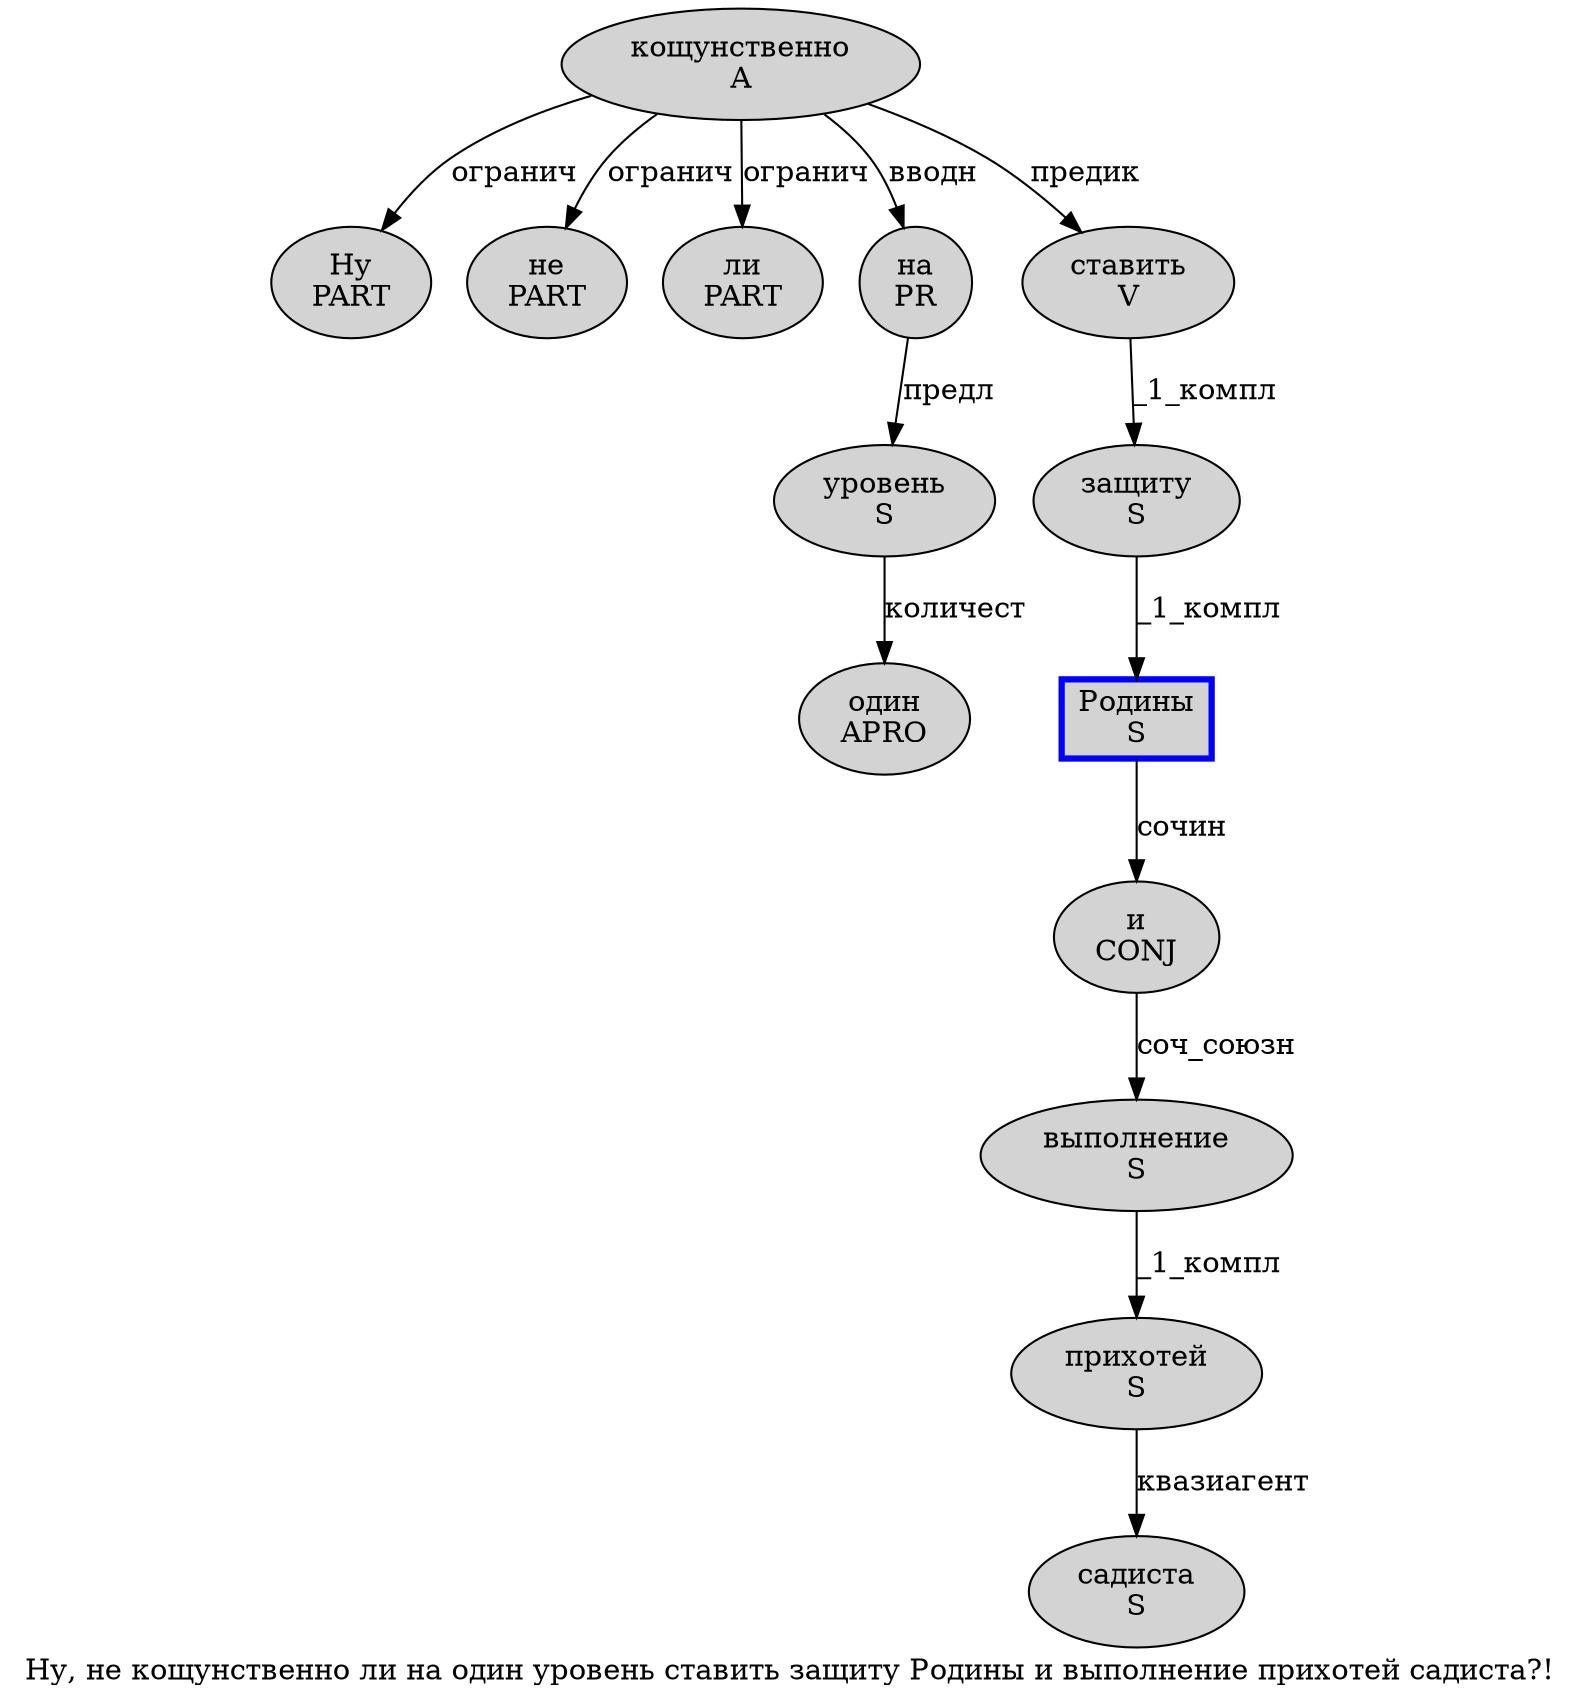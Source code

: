 digraph SENTENCE_3320 {
	graph [label="Ну, не кощунственно ли на один уровень ставить защиту Родины и выполнение прихотей садиста?!"]
	node [style=filled]
		0 [label="Ну
PART" color="" fillcolor=lightgray penwidth=1 shape=ellipse]
		2 [label="не
PART" color="" fillcolor=lightgray penwidth=1 shape=ellipse]
		3 [label="кощунственно
A" color="" fillcolor=lightgray penwidth=1 shape=ellipse]
		4 [label="ли
PART" color="" fillcolor=lightgray penwidth=1 shape=ellipse]
		5 [label="на
PR" color="" fillcolor=lightgray penwidth=1 shape=ellipse]
		6 [label="один
APRO" color="" fillcolor=lightgray penwidth=1 shape=ellipse]
		7 [label="уровень
S" color="" fillcolor=lightgray penwidth=1 shape=ellipse]
		8 [label="ставить
V" color="" fillcolor=lightgray penwidth=1 shape=ellipse]
		9 [label="защиту
S" color="" fillcolor=lightgray penwidth=1 shape=ellipse]
		10 [label="Родины
S" color=blue fillcolor=lightgray penwidth=3 shape=box]
		11 [label="и
CONJ" color="" fillcolor=lightgray penwidth=1 shape=ellipse]
		12 [label="выполнение
S" color="" fillcolor=lightgray penwidth=1 shape=ellipse]
		13 [label="прихотей
S" color="" fillcolor=lightgray penwidth=1 shape=ellipse]
		14 [label="садиста
S" color="" fillcolor=lightgray penwidth=1 shape=ellipse]
			12 -> 13 [label="_1_компл"]
			7 -> 6 [label="количест"]
			11 -> 12 [label="соч_союзн"]
			10 -> 11 [label="сочин"]
			5 -> 7 [label="предл"]
			9 -> 10 [label="_1_компл"]
			3 -> 0 [label="огранич"]
			3 -> 2 [label="огранич"]
			3 -> 4 [label="огранич"]
			3 -> 5 [label="вводн"]
			3 -> 8 [label="предик"]
			13 -> 14 [label="квазиагент"]
			8 -> 9 [label="_1_компл"]
}